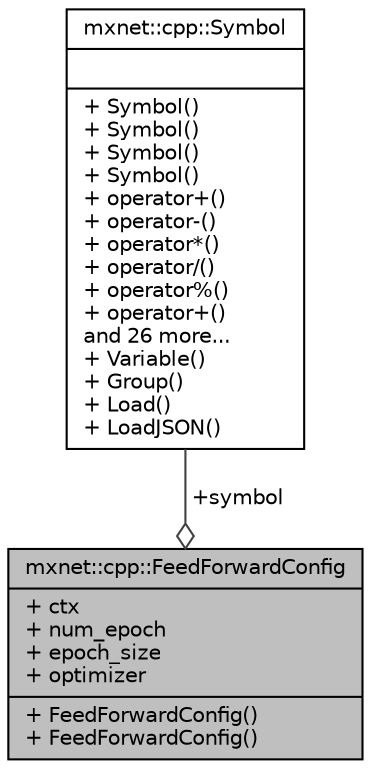 digraph "mxnet::cpp::FeedForwardConfig"
{
  edge [fontname="Helvetica",fontsize="10",labelfontname="Helvetica",labelfontsize="10"];
  node [fontname="Helvetica",fontsize="10",shape=record];
  Node1 [label="{mxnet::cpp::FeedForwardConfig\n|+ ctx\l+ num_epoch\l+ epoch_size\l+ optimizer\l|+ FeedForwardConfig()\l+ FeedForwardConfig()\l}",height=0.2,width=0.4,color="black", fillcolor="grey75", style="filled", fontcolor="black"];
  Node2 -> Node1 [color="grey25",fontsize="10",style="solid",label=" +symbol" ,arrowhead="odiamond",fontname="Helvetica"];
  Node2 [label="{mxnet::cpp::Symbol\n||+ Symbol()\l+ Symbol()\l+ Symbol()\l+ Symbol()\l+ operator+()\l+ operator-()\l+ operator*()\l+ operator/()\l+ operator%()\l+ operator+()\land 26 more...\l+ Variable()\l+ Group()\l+ Load()\l+ LoadJSON()\l}",height=0.2,width=0.4,color="black", fillcolor="white", style="filled",URL="$classmxnet_1_1cpp_1_1Symbol.html",tooltip="Symbol interface. "];
}
